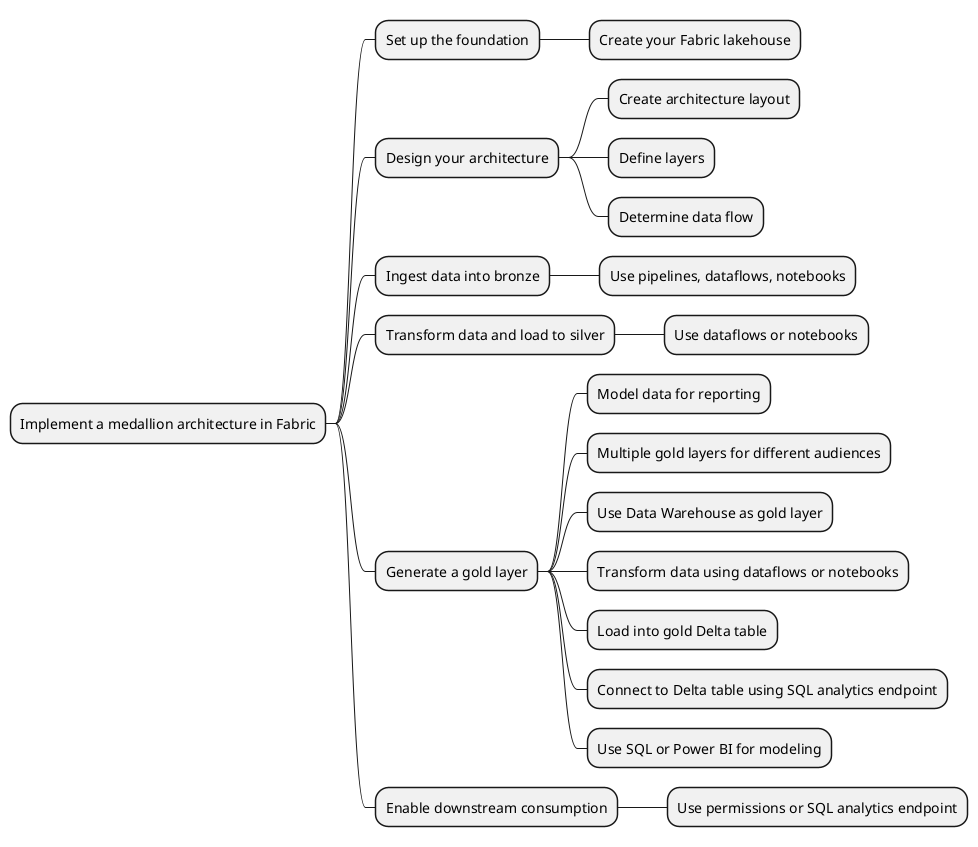 @startmindmap
* Implement a medallion architecture in Fabric
** Set up the foundation
*** Create your Fabric lakehouse
** Design your architecture
*** Create architecture layout
*** Define layers
*** Determine data flow
** Ingest data into bronze
*** Use pipelines, dataflows, notebooks
** Transform data and load to silver
*** Use dataflows or notebooks
** Generate a gold layer
*** Model data for reporting
*** Multiple gold layers for different audiences
*** Use Data Warehouse as gold layer
*** Transform data using dataflows or notebooks
*** Load into gold Delta table
*** Connect to Delta table using SQL analytics endpoint
*** Use SQL or Power BI for modeling
** Enable downstream consumption
*** Use permissions or SQL analytics endpoint
@endmindmap
